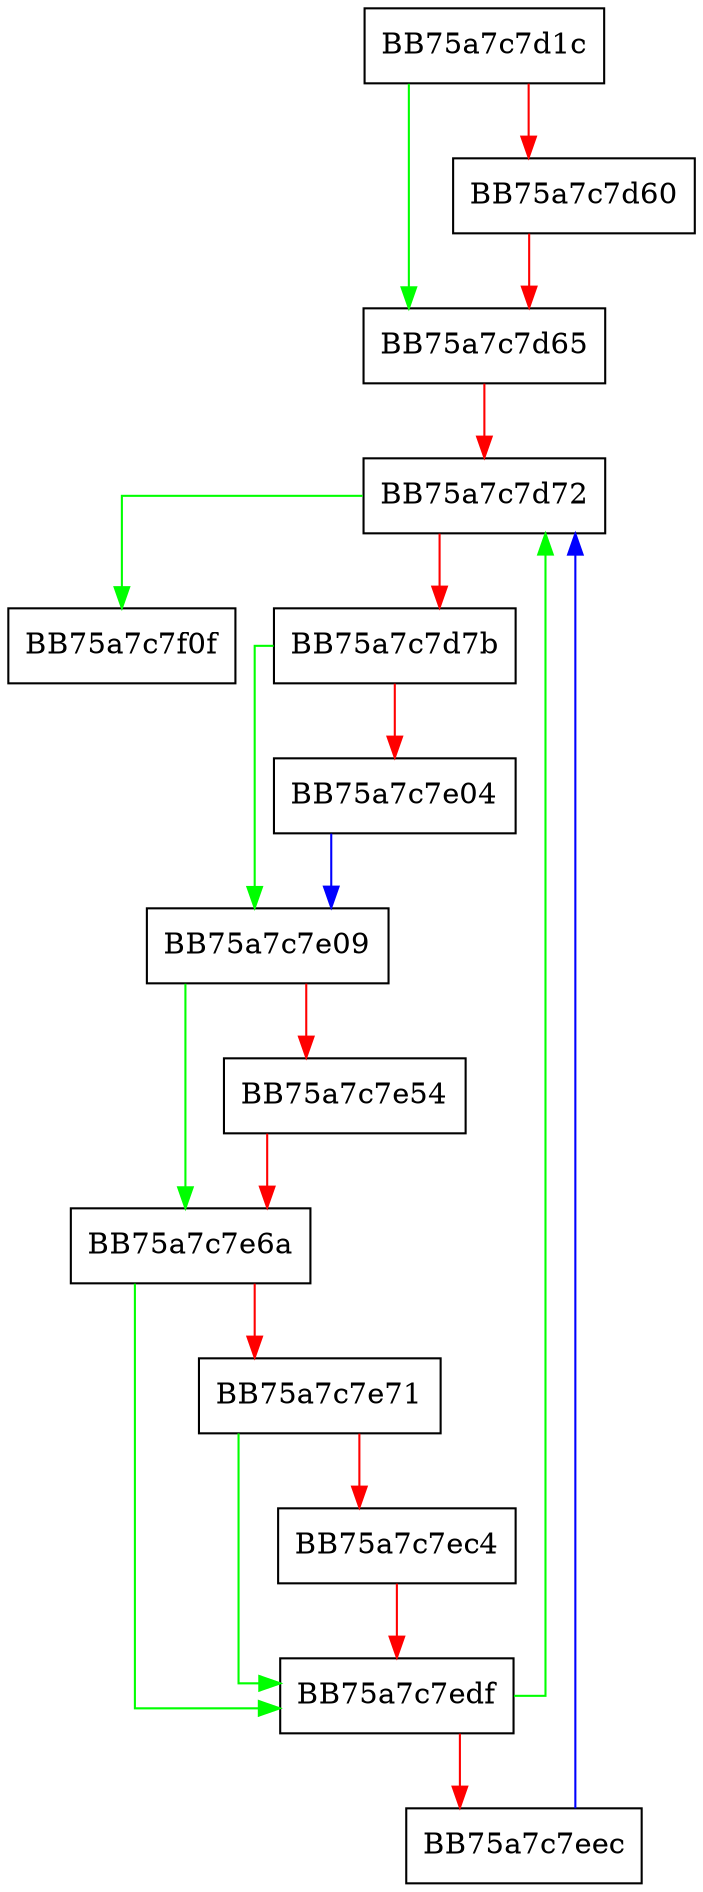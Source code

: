 digraph InsertRules {
  node [shape="box"];
  graph [splines=ortho];
  BB75a7c7d1c -> BB75a7c7d65 [color="green"];
  BB75a7c7d1c -> BB75a7c7d60 [color="red"];
  BB75a7c7d60 -> BB75a7c7d65 [color="red"];
  BB75a7c7d65 -> BB75a7c7d72 [color="red"];
  BB75a7c7d72 -> BB75a7c7f0f [color="green"];
  BB75a7c7d72 -> BB75a7c7d7b [color="red"];
  BB75a7c7d7b -> BB75a7c7e09 [color="green"];
  BB75a7c7d7b -> BB75a7c7e04 [color="red"];
  BB75a7c7e04 -> BB75a7c7e09 [color="blue"];
  BB75a7c7e09 -> BB75a7c7e6a [color="green"];
  BB75a7c7e09 -> BB75a7c7e54 [color="red"];
  BB75a7c7e54 -> BB75a7c7e6a [color="red"];
  BB75a7c7e6a -> BB75a7c7edf [color="green"];
  BB75a7c7e6a -> BB75a7c7e71 [color="red"];
  BB75a7c7e71 -> BB75a7c7edf [color="green"];
  BB75a7c7e71 -> BB75a7c7ec4 [color="red"];
  BB75a7c7ec4 -> BB75a7c7edf [color="red"];
  BB75a7c7edf -> BB75a7c7d72 [color="green"];
  BB75a7c7edf -> BB75a7c7eec [color="red"];
  BB75a7c7eec -> BB75a7c7d72 [color="blue"];
}